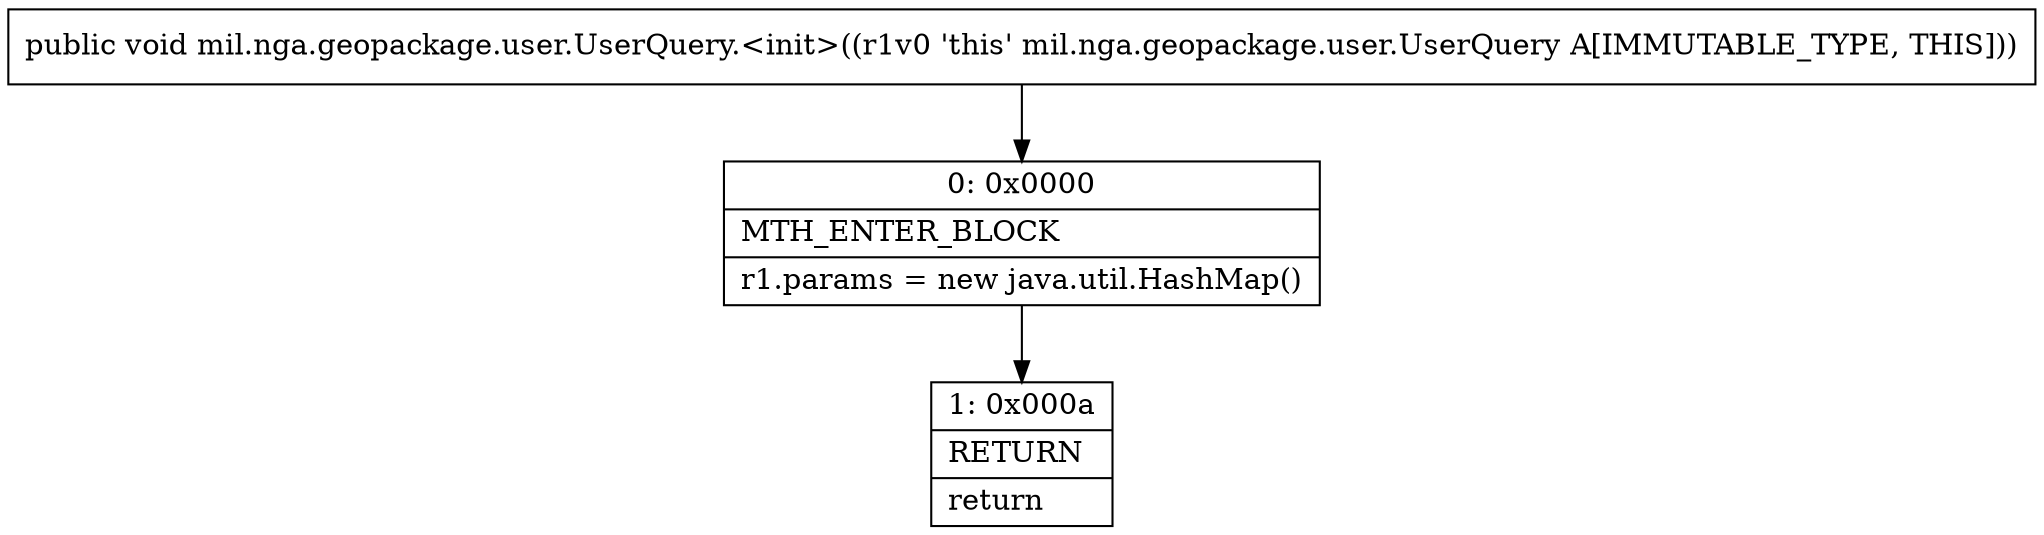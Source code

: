 digraph "CFG formil.nga.geopackage.user.UserQuery.\<init\>()V" {
Node_0 [shape=record,label="{0\:\ 0x0000|MTH_ENTER_BLOCK\l|r1.params = new java.util.HashMap()\l}"];
Node_1 [shape=record,label="{1\:\ 0x000a|RETURN\l|return\l}"];
MethodNode[shape=record,label="{public void mil.nga.geopackage.user.UserQuery.\<init\>((r1v0 'this' mil.nga.geopackage.user.UserQuery A[IMMUTABLE_TYPE, THIS])) }"];
MethodNode -> Node_0;
Node_0 -> Node_1;
}

